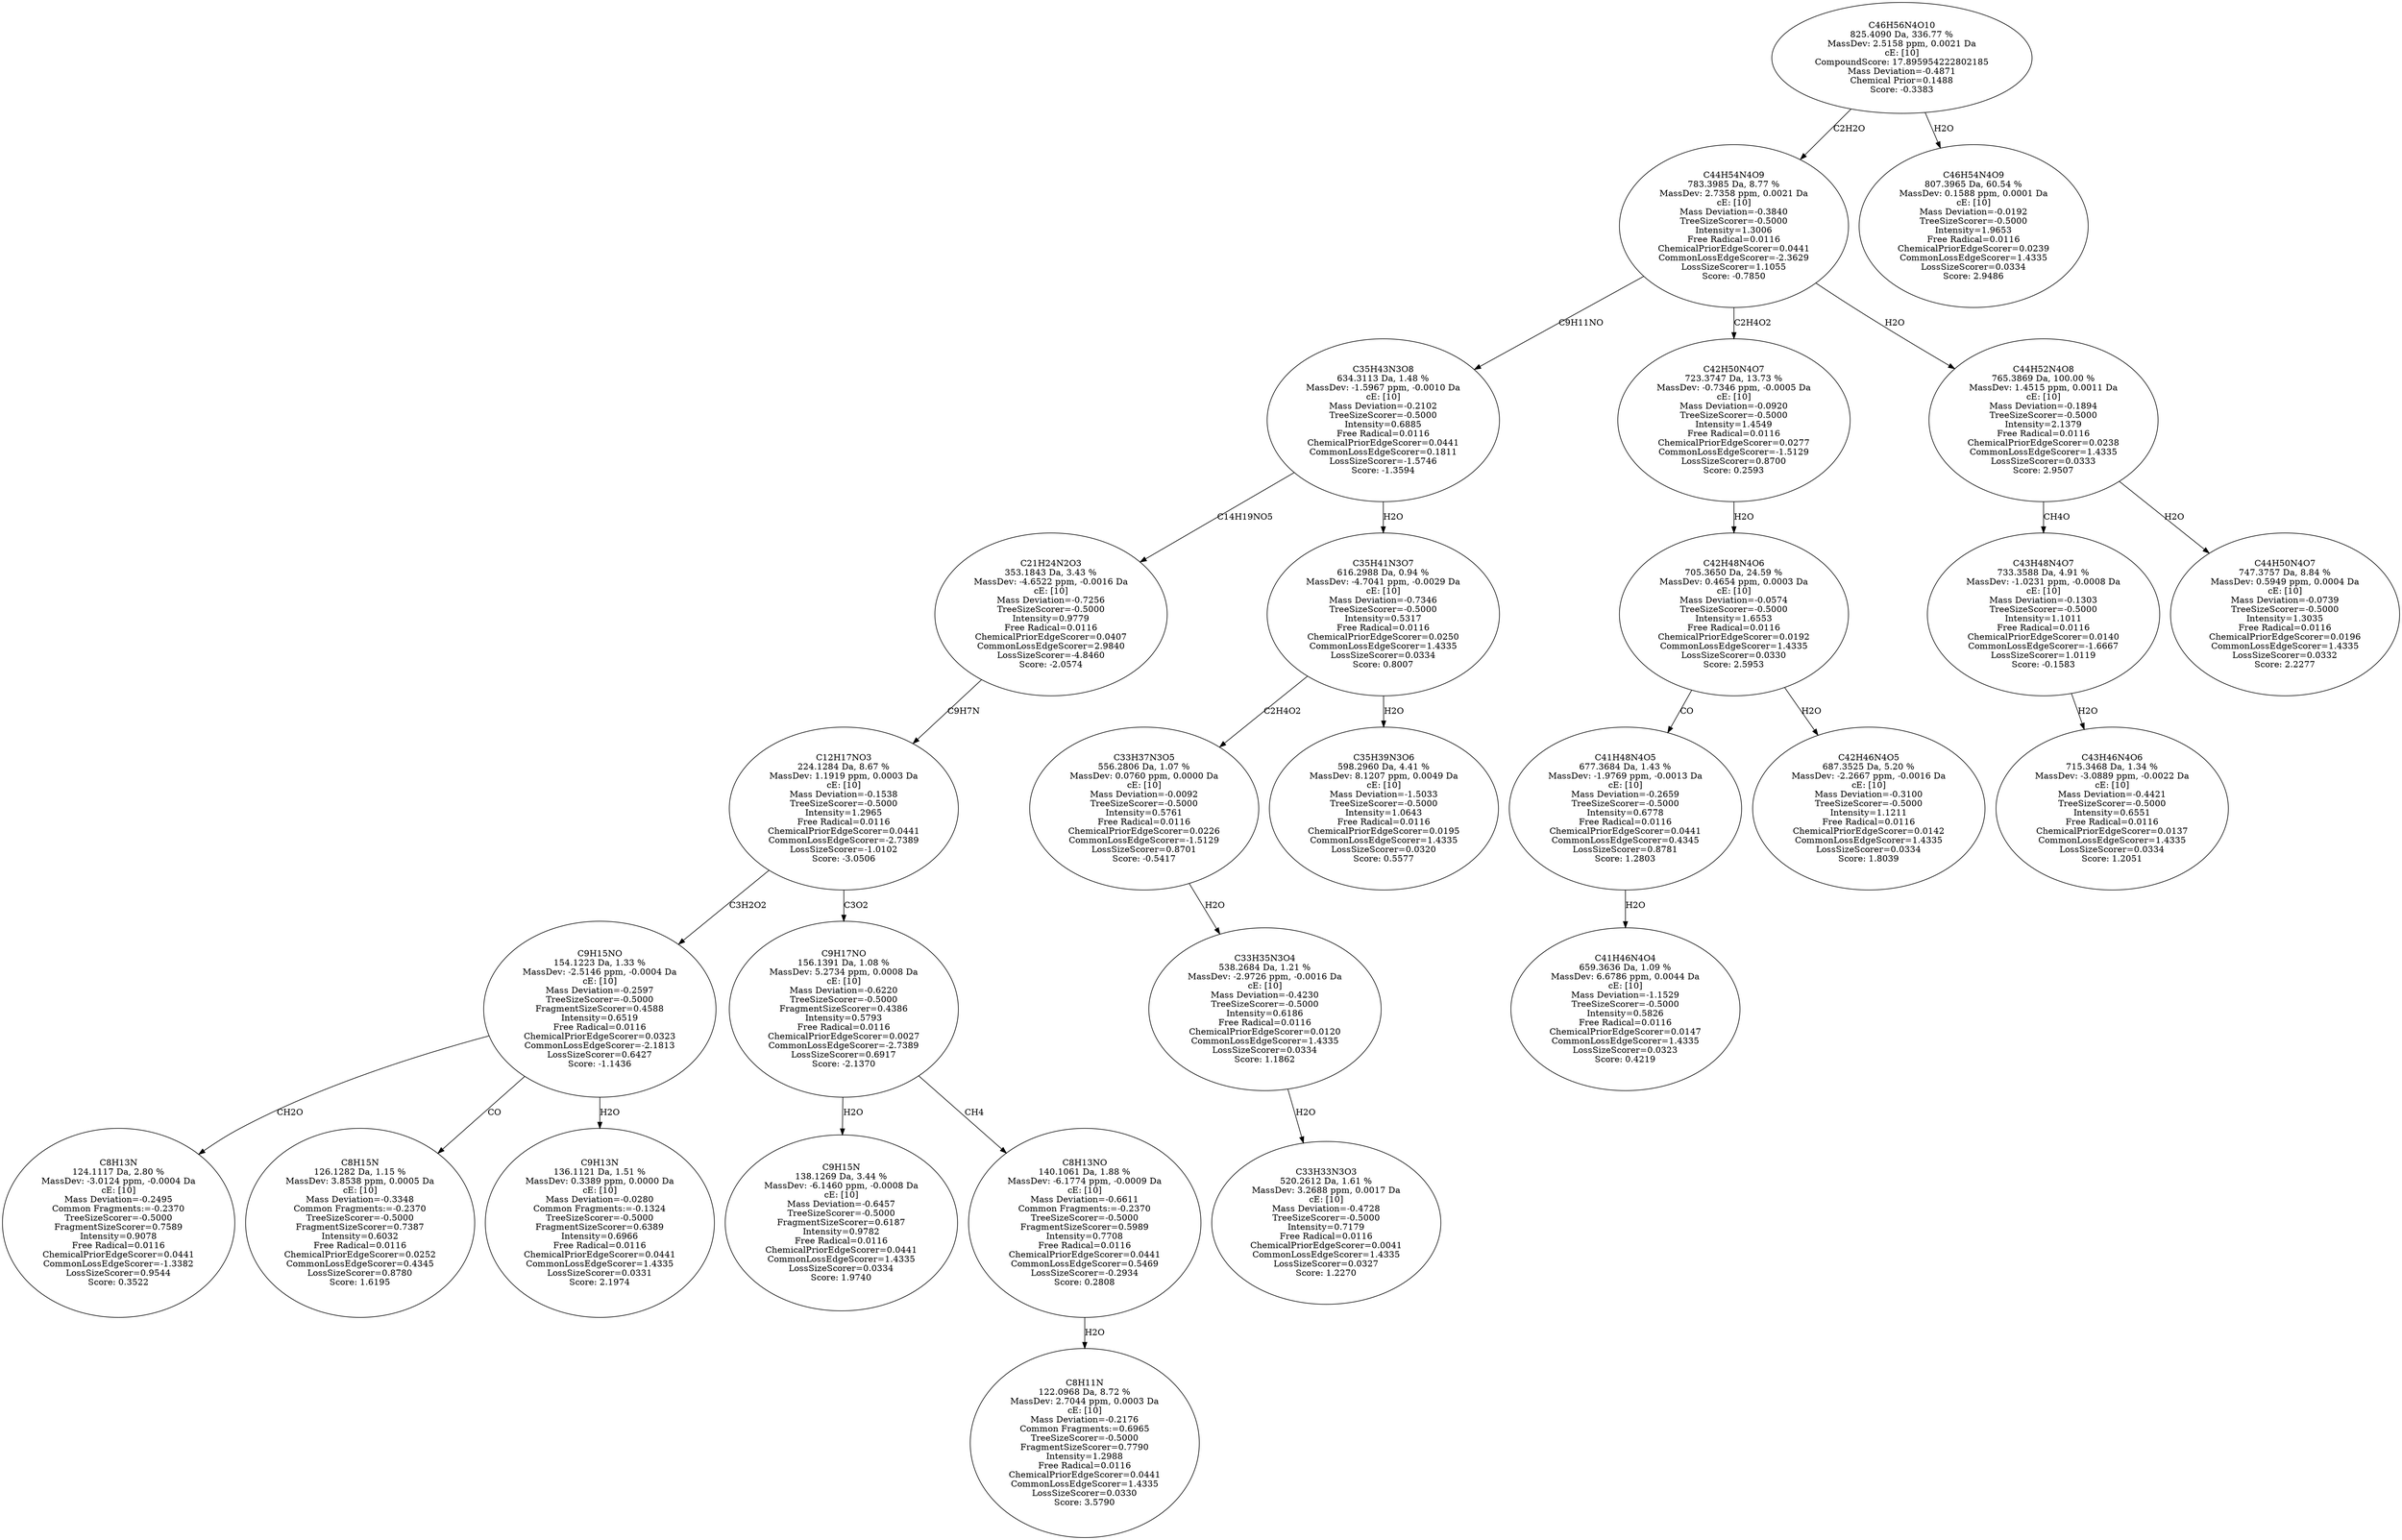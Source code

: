 strict digraph {
v1 [label="C8H13N\n124.1117 Da, 2.80 %\nMassDev: -3.0124 ppm, -0.0004 Da\ncE: [10]\nMass Deviation=-0.2495\nCommon Fragments:=-0.2370\nTreeSizeScorer=-0.5000\nFragmentSizeScorer=0.7589\nIntensity=0.9078\nFree Radical=0.0116\nChemicalPriorEdgeScorer=0.0441\nCommonLossEdgeScorer=-1.3382\nLossSizeScorer=0.9544\nScore: 0.3522"];
v2 [label="C8H15N\n126.1282 Da, 1.15 %\nMassDev: 3.8538 ppm, 0.0005 Da\ncE: [10]\nMass Deviation=-0.3348\nCommon Fragments:=-0.2370\nTreeSizeScorer=-0.5000\nFragmentSizeScorer=0.7387\nIntensity=0.6032\nFree Radical=0.0116\nChemicalPriorEdgeScorer=0.0252\nCommonLossEdgeScorer=0.4345\nLossSizeScorer=0.8780\nScore: 1.6195"];
v3 [label="C9H13N\n136.1121 Da, 1.51 %\nMassDev: 0.3389 ppm, 0.0000 Da\ncE: [10]\nMass Deviation=-0.0280\nCommon Fragments:=-0.1324\nTreeSizeScorer=-0.5000\nFragmentSizeScorer=0.6389\nIntensity=0.6966\nFree Radical=0.0116\nChemicalPriorEdgeScorer=0.0441\nCommonLossEdgeScorer=1.4335\nLossSizeScorer=0.0331\nScore: 2.1974"];
v4 [label="C9H15NO\n154.1223 Da, 1.33 %\nMassDev: -2.5146 ppm, -0.0004 Da\ncE: [10]\nMass Deviation=-0.2597\nTreeSizeScorer=-0.5000\nFragmentSizeScorer=0.4588\nIntensity=0.6519\nFree Radical=0.0116\nChemicalPriorEdgeScorer=0.0323\nCommonLossEdgeScorer=-2.1813\nLossSizeScorer=0.6427\nScore: -1.1436"];
v5 [label="C9H15N\n138.1269 Da, 3.44 %\nMassDev: -6.1460 ppm, -0.0008 Da\ncE: [10]\nMass Deviation=-0.6457\nTreeSizeScorer=-0.5000\nFragmentSizeScorer=0.6187\nIntensity=0.9782\nFree Radical=0.0116\nChemicalPriorEdgeScorer=0.0441\nCommonLossEdgeScorer=1.4335\nLossSizeScorer=0.0334\nScore: 1.9740"];
v6 [label="C8H11N\n122.0968 Da, 8.72 %\nMassDev: 2.7044 ppm, 0.0003 Da\ncE: [10]\nMass Deviation=-0.2176\nCommon Fragments:=0.6965\nTreeSizeScorer=-0.5000\nFragmentSizeScorer=0.7790\nIntensity=1.2988\nFree Radical=0.0116\nChemicalPriorEdgeScorer=0.0441\nCommonLossEdgeScorer=1.4335\nLossSizeScorer=0.0330\nScore: 3.5790"];
v7 [label="C8H13NO\n140.1061 Da, 1.88 %\nMassDev: -6.1774 ppm, -0.0009 Da\ncE: [10]\nMass Deviation=-0.6611\nCommon Fragments:=-0.2370\nTreeSizeScorer=-0.5000\nFragmentSizeScorer=0.5989\nIntensity=0.7708\nFree Radical=0.0116\nChemicalPriorEdgeScorer=0.0441\nCommonLossEdgeScorer=0.5469\nLossSizeScorer=-0.2934\nScore: 0.2808"];
v8 [label="C9H17NO\n156.1391 Da, 1.08 %\nMassDev: 5.2734 ppm, 0.0008 Da\ncE: [10]\nMass Deviation=-0.6220\nTreeSizeScorer=-0.5000\nFragmentSizeScorer=0.4386\nIntensity=0.5793\nFree Radical=0.0116\nChemicalPriorEdgeScorer=0.0027\nCommonLossEdgeScorer=-2.7389\nLossSizeScorer=0.6917\nScore: -2.1370"];
v9 [label="C12H17NO3\n224.1284 Da, 8.67 %\nMassDev: 1.1919 ppm, 0.0003 Da\ncE: [10]\nMass Deviation=-0.1538\nTreeSizeScorer=-0.5000\nIntensity=1.2965\nFree Radical=0.0116\nChemicalPriorEdgeScorer=0.0441\nCommonLossEdgeScorer=-2.7389\nLossSizeScorer=-1.0102\nScore: -3.0506"];
v10 [label="C21H24N2O3\n353.1843 Da, 3.43 %\nMassDev: -4.6522 ppm, -0.0016 Da\ncE: [10]\nMass Deviation=-0.7256\nTreeSizeScorer=-0.5000\nIntensity=0.9779\nFree Radical=0.0116\nChemicalPriorEdgeScorer=0.0407\nCommonLossEdgeScorer=2.9840\nLossSizeScorer=-4.8460\nScore: -2.0574"];
v11 [label="C33H33N3O3\n520.2612 Da, 1.61 %\nMassDev: 3.2688 ppm, 0.0017 Da\ncE: [10]\nMass Deviation=-0.4728\nTreeSizeScorer=-0.5000\nIntensity=0.7179\nFree Radical=0.0116\nChemicalPriorEdgeScorer=0.0041\nCommonLossEdgeScorer=1.4335\nLossSizeScorer=0.0327\nScore: 1.2270"];
v12 [label="C33H35N3O4\n538.2684 Da, 1.21 %\nMassDev: -2.9726 ppm, -0.0016 Da\ncE: [10]\nMass Deviation=-0.4230\nTreeSizeScorer=-0.5000\nIntensity=0.6186\nFree Radical=0.0116\nChemicalPriorEdgeScorer=0.0120\nCommonLossEdgeScorer=1.4335\nLossSizeScorer=0.0334\nScore: 1.1862"];
v13 [label="C33H37N3O5\n556.2806 Da, 1.07 %\nMassDev: 0.0760 ppm, 0.0000 Da\ncE: [10]\nMass Deviation=-0.0092\nTreeSizeScorer=-0.5000\nIntensity=0.5761\nFree Radical=0.0116\nChemicalPriorEdgeScorer=0.0226\nCommonLossEdgeScorer=-1.5129\nLossSizeScorer=0.8701\nScore: -0.5417"];
v14 [label="C35H39N3O6\n598.2960 Da, 4.41 %\nMassDev: 8.1207 ppm, 0.0049 Da\ncE: [10]\nMass Deviation=-1.5033\nTreeSizeScorer=-0.5000\nIntensity=1.0643\nFree Radical=0.0116\nChemicalPriorEdgeScorer=0.0195\nCommonLossEdgeScorer=1.4335\nLossSizeScorer=0.0320\nScore: 0.5577"];
v15 [label="C35H41N3O7\n616.2988 Da, 0.94 %\nMassDev: -4.7041 ppm, -0.0029 Da\ncE: [10]\nMass Deviation=-0.7346\nTreeSizeScorer=-0.5000\nIntensity=0.5317\nFree Radical=0.0116\nChemicalPriorEdgeScorer=0.0250\nCommonLossEdgeScorer=1.4335\nLossSizeScorer=0.0334\nScore: 0.8007"];
v16 [label="C35H43N3O8\n634.3113 Da, 1.48 %\nMassDev: -1.5967 ppm, -0.0010 Da\ncE: [10]\nMass Deviation=-0.2102\nTreeSizeScorer=-0.5000\nIntensity=0.6885\nFree Radical=0.0116\nChemicalPriorEdgeScorer=0.0441\nCommonLossEdgeScorer=0.1811\nLossSizeScorer=-1.5746\nScore: -1.3594"];
v17 [label="C41H46N4O4\n659.3636 Da, 1.09 %\nMassDev: 6.6786 ppm, 0.0044 Da\ncE: [10]\nMass Deviation=-1.1529\nTreeSizeScorer=-0.5000\nIntensity=0.5826\nFree Radical=0.0116\nChemicalPriorEdgeScorer=0.0147\nCommonLossEdgeScorer=1.4335\nLossSizeScorer=0.0323\nScore: 0.4219"];
v18 [label="C41H48N4O5\n677.3684 Da, 1.43 %\nMassDev: -1.9769 ppm, -0.0013 Da\ncE: [10]\nMass Deviation=-0.2659\nTreeSizeScorer=-0.5000\nIntensity=0.6778\nFree Radical=0.0116\nChemicalPriorEdgeScorer=0.0441\nCommonLossEdgeScorer=0.4345\nLossSizeScorer=0.8781\nScore: 1.2803"];
v19 [label="C42H46N4O5\n687.3525 Da, 5.20 %\nMassDev: -2.2667 ppm, -0.0016 Da\ncE: [10]\nMass Deviation=-0.3100\nTreeSizeScorer=-0.5000\nIntensity=1.1211\nFree Radical=0.0116\nChemicalPriorEdgeScorer=0.0142\nCommonLossEdgeScorer=1.4335\nLossSizeScorer=0.0334\nScore: 1.8039"];
v20 [label="C42H48N4O6\n705.3650 Da, 24.59 %\nMassDev: 0.4654 ppm, 0.0003 Da\ncE: [10]\nMass Deviation=-0.0574\nTreeSizeScorer=-0.5000\nIntensity=1.6553\nFree Radical=0.0116\nChemicalPriorEdgeScorer=0.0192\nCommonLossEdgeScorer=1.4335\nLossSizeScorer=0.0330\nScore: 2.5953"];
v21 [label="C42H50N4O7\n723.3747 Da, 13.73 %\nMassDev: -0.7346 ppm, -0.0005 Da\ncE: [10]\nMass Deviation=-0.0920\nTreeSizeScorer=-0.5000\nIntensity=1.4549\nFree Radical=0.0116\nChemicalPriorEdgeScorer=0.0277\nCommonLossEdgeScorer=-1.5129\nLossSizeScorer=0.8700\nScore: 0.2593"];
v22 [label="C43H46N4O6\n715.3468 Da, 1.34 %\nMassDev: -3.0889 ppm, -0.0022 Da\ncE: [10]\nMass Deviation=-0.4421\nTreeSizeScorer=-0.5000\nIntensity=0.6551\nFree Radical=0.0116\nChemicalPriorEdgeScorer=0.0137\nCommonLossEdgeScorer=1.4335\nLossSizeScorer=0.0334\nScore: 1.2051"];
v23 [label="C43H48N4O7\n733.3588 Da, 4.91 %\nMassDev: -1.0231 ppm, -0.0008 Da\ncE: [10]\nMass Deviation=-0.1303\nTreeSizeScorer=-0.5000\nIntensity=1.1011\nFree Radical=0.0116\nChemicalPriorEdgeScorer=0.0140\nCommonLossEdgeScorer=-1.6667\nLossSizeScorer=1.0119\nScore: -0.1583"];
v24 [label="C44H50N4O7\n747.3757 Da, 8.84 %\nMassDev: 0.5949 ppm, 0.0004 Da\ncE: [10]\nMass Deviation=-0.0739\nTreeSizeScorer=-0.5000\nIntensity=1.3035\nFree Radical=0.0116\nChemicalPriorEdgeScorer=0.0196\nCommonLossEdgeScorer=1.4335\nLossSizeScorer=0.0332\nScore: 2.2277"];
v25 [label="C44H52N4O8\n765.3869 Da, 100.00 %\nMassDev: 1.4515 ppm, 0.0011 Da\ncE: [10]\nMass Deviation=-0.1894\nTreeSizeScorer=-0.5000\nIntensity=2.1379\nFree Radical=0.0116\nChemicalPriorEdgeScorer=0.0238\nCommonLossEdgeScorer=1.4335\nLossSizeScorer=0.0333\nScore: 2.9507"];
v26 [label="C44H54N4O9\n783.3985 Da, 8.77 %\nMassDev: 2.7358 ppm, 0.0021 Da\ncE: [10]\nMass Deviation=-0.3840\nTreeSizeScorer=-0.5000\nIntensity=1.3006\nFree Radical=0.0116\nChemicalPriorEdgeScorer=0.0441\nCommonLossEdgeScorer=-2.3629\nLossSizeScorer=1.1055\nScore: -0.7850"];
v27 [label="C46H54N4O9\n807.3965 Da, 60.54 %\nMassDev: 0.1588 ppm, 0.0001 Da\ncE: [10]\nMass Deviation=-0.0192\nTreeSizeScorer=-0.5000\nIntensity=1.9653\nFree Radical=0.0116\nChemicalPriorEdgeScorer=0.0239\nCommonLossEdgeScorer=1.4335\nLossSizeScorer=0.0334\nScore: 2.9486"];
v28 [label="C46H56N4O10\n825.4090 Da, 336.77 %\nMassDev: 2.5158 ppm, 0.0021 Da\ncE: [10]\nCompoundScore: 17.895954222802185\nMass Deviation=-0.4871\nChemical Prior=0.1488\nScore: -0.3383"];
v4 -> v1 [label="CH2O"];
v4 -> v2 [label="CO"];
v4 -> v3 [label="H2O"];
v9 -> v4 [label="C3H2O2"];
v8 -> v5 [label="H2O"];
v7 -> v6 [label="H2O"];
v8 -> v7 [label="CH4"];
v9 -> v8 [label="C3O2"];
v10 -> v9 [label="C9H7N"];
v16 -> v10 [label="C14H19NO5"];
v12 -> v11 [label="H2O"];
v13 -> v12 [label="H2O"];
v15 -> v13 [label="C2H4O2"];
v15 -> v14 [label="H2O"];
v16 -> v15 [label="H2O"];
v26 -> v16 [label="C9H11NO"];
v18 -> v17 [label="H2O"];
v20 -> v18 [label="CO"];
v20 -> v19 [label="H2O"];
v21 -> v20 [label="H2O"];
v26 -> v21 [label="C2H4O2"];
v23 -> v22 [label="H2O"];
v25 -> v23 [label="CH4O"];
v25 -> v24 [label="H2O"];
v26 -> v25 [label="H2O"];
v28 -> v26 [label="C2H2O"];
v28 -> v27 [label="H2O"];
}